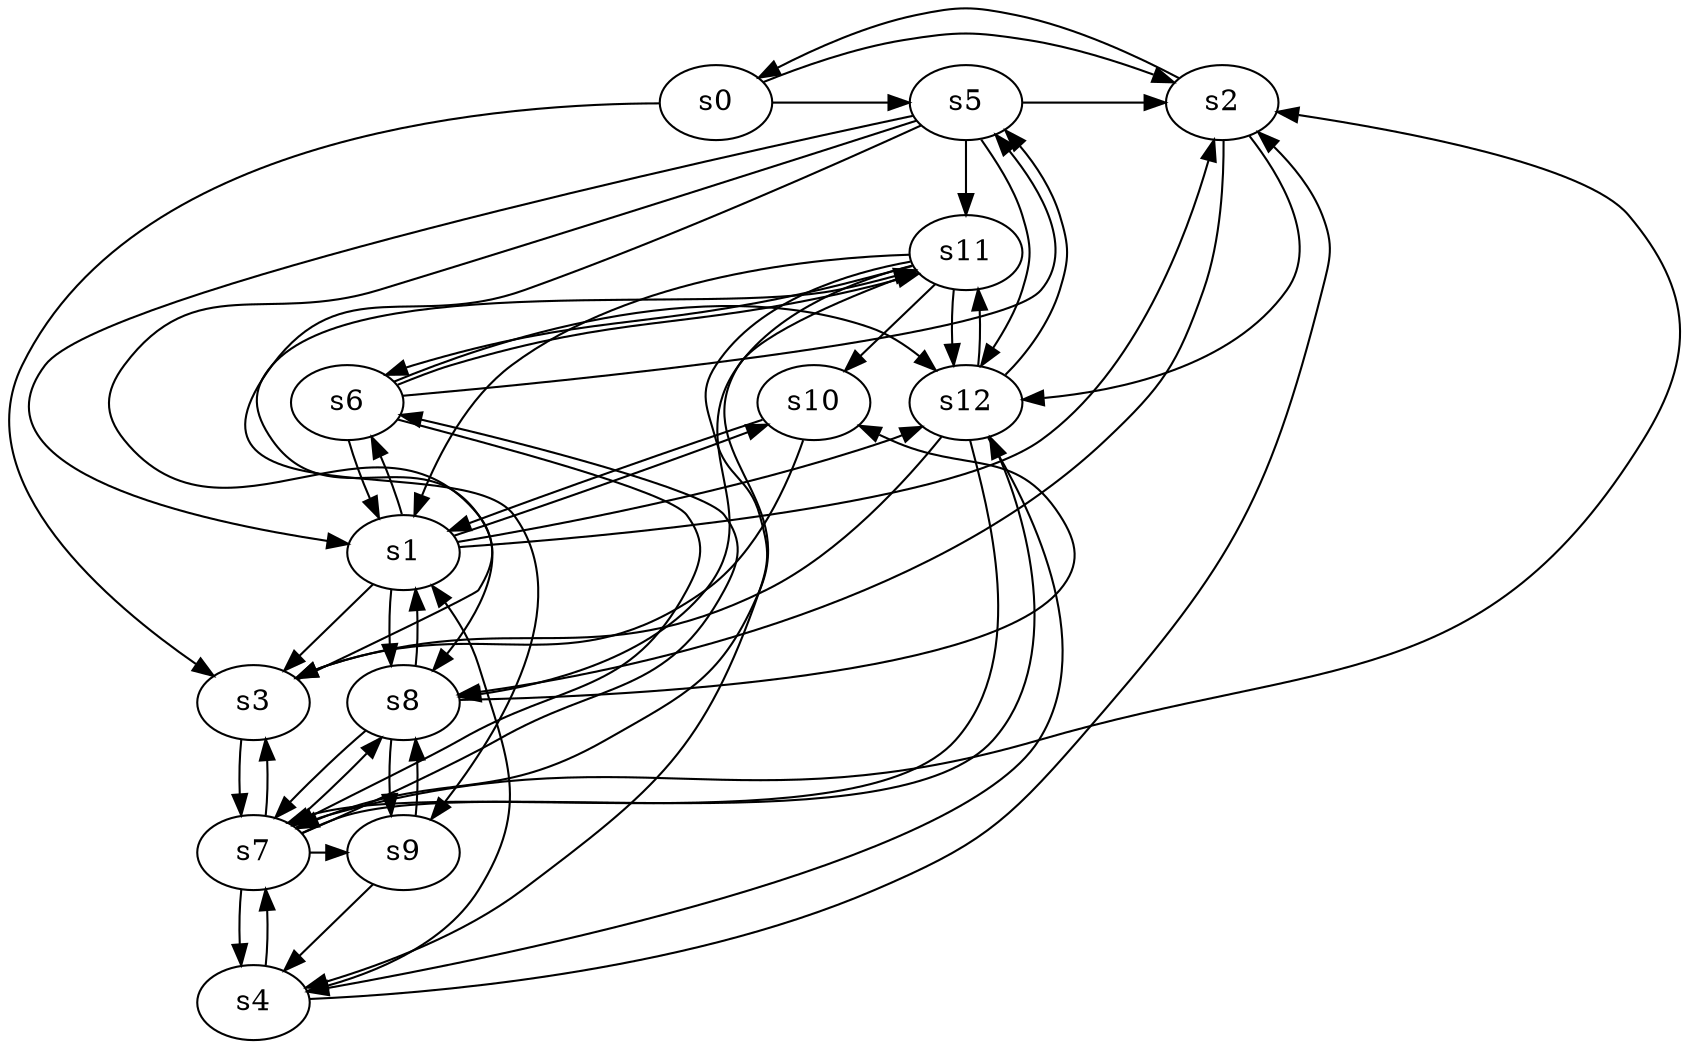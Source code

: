 digraph game_0955_complex_13 {
    s0 [name="s0", player=0];
    s1 [name="s1", player=0];
    s2 [name="s2", player=1];
    s3 [name="s3", player=1];
    s4 [name="s4", player=0];
    s5 [name="s5", player=0];
    s6 [name="s6", player=1, target=1];
    s7 [name="s7", player=1];
    s8 [name="s8", player=0];
    s9 [name="s9", player=0];
    s10 [name="s10", player=1, target=1];
    s11 [name="s11", player=0];
    s12 [name="s12", player=0];

    s0 -> s2 [constraint="time % 5 == 1"];
    s0 -> s3 [constraint="time % 4 == 2 && time % 4 == 2"];
    s0 -> s5 [constraint="!(time % 3 == 1)"];
    s1 -> s2 [constraint="time % 5 == 1 || time % 3 == 2"];
    s1 -> s3;
    s1 -> s6 [constraint="!(time % 5 == 1)"];
    s1 -> s8;
    s1 -> s10 [constraint="time == 3 || time == 21 || time == 23 || time == 24 || time == 29"];
    s1 -> s12 [constraint="time % 3 == 2"];
    s2 -> s0 [constraint="!(time % 5 == 3)"];
    s2 -> s8 [constraint="time % 2 == 1 && time % 5 == 4"];
    s2 -> s12 [constraint="time % 3 == 1"];
    s3 -> s7 [constraint="!(time % 4 == 0)"];
    s3 -> s11 [constraint="time % 2 == 1 || time % 2 == 1"];
    s4 -> s1;
    s4 -> s2 [constraint="time % 3 == 1"];
    s4 -> s7;
    s5 -> s1 [constraint="!(time % 6 == 0)"];
    s5 -> s2 [constraint="!(time % 3 == 1)"];
    s5 -> s8 [constraint="time == 3 || time == 9"];
    s5 -> s9 [constraint="!(time % 3 == 1)"];
    s5 -> s11;
    s5 -> s12 [constraint="time == 5 || time == 9 || time == 10 || time == 17 || time == 18"];
    s6 -> s1;
    s6 -> s5 [constraint="time % 4 == 2 || time % 5 == 3"];
    s6 -> s7 [constraint="!(time % 2 == 1)"];
    s6 -> s11 [constraint="time == 5 || time == 13 || time == 14 || time == 17 || time == 20"];
    s6 -> s12 [constraint="time == 3 || time == 13 || time == 15 || time == 22"];
    s7 -> s2 [constraint="time == 17 || time == 18 || time == 24"];
    s7 -> s3 [constraint="time % 3 == 0 && time % 5 == 0"];
    s7 -> s4;
    s7 -> s6 [constraint="time % 5 == 2"];
    s7 -> s8;
    s7 -> s9 [constraint="!(time % 4 == 0)"];
    s7 -> s12 [constraint="time % 4 == 1 && time % 5 == 1"];
    s8 -> s1 [constraint="!(time % 3 == 1)"];
    s8 -> s7;
    s8 -> s9;
    s8 -> s10 [constraint="time == 4"];
    s9 -> s4 [constraint="time % 4 == 3"];
    s9 -> s8 [constraint="time % 4 == 3 && time % 5 == 0"];
    s10 -> s1;
    s10 -> s3 [constraint="time == 2 || time == 6 || time == 10"];
    s11 -> s1 [constraint="!(time % 3 == 1)"];
    s11 -> s4 [constraint="time % 4 == 2 || time % 5 == 0"];
    s11 -> s6 [constraint="!(time % 3 == 2)"];
    s11 -> s7 [constraint="time % 3 == 1 && time % 3 == 1"];
    s11 -> s8 [constraint="time % 4 == 3 || time % 2 == 0"];
    s11 -> s10;
    s11 -> s12;
    s12 -> s3 [constraint="time % 2 == 0 && time % 4 == 1"];
    s12 -> s4 [constraint="time % 3 == 0 || time % 4 == 2"];
    s12 -> s5 [constraint="time == 1 || time == 6 || time == 7 || time == 8"];
    s12 -> s7 [constraint="time % 5 == 0 || time % 5 == 4"];
    s12 -> s11;
}
